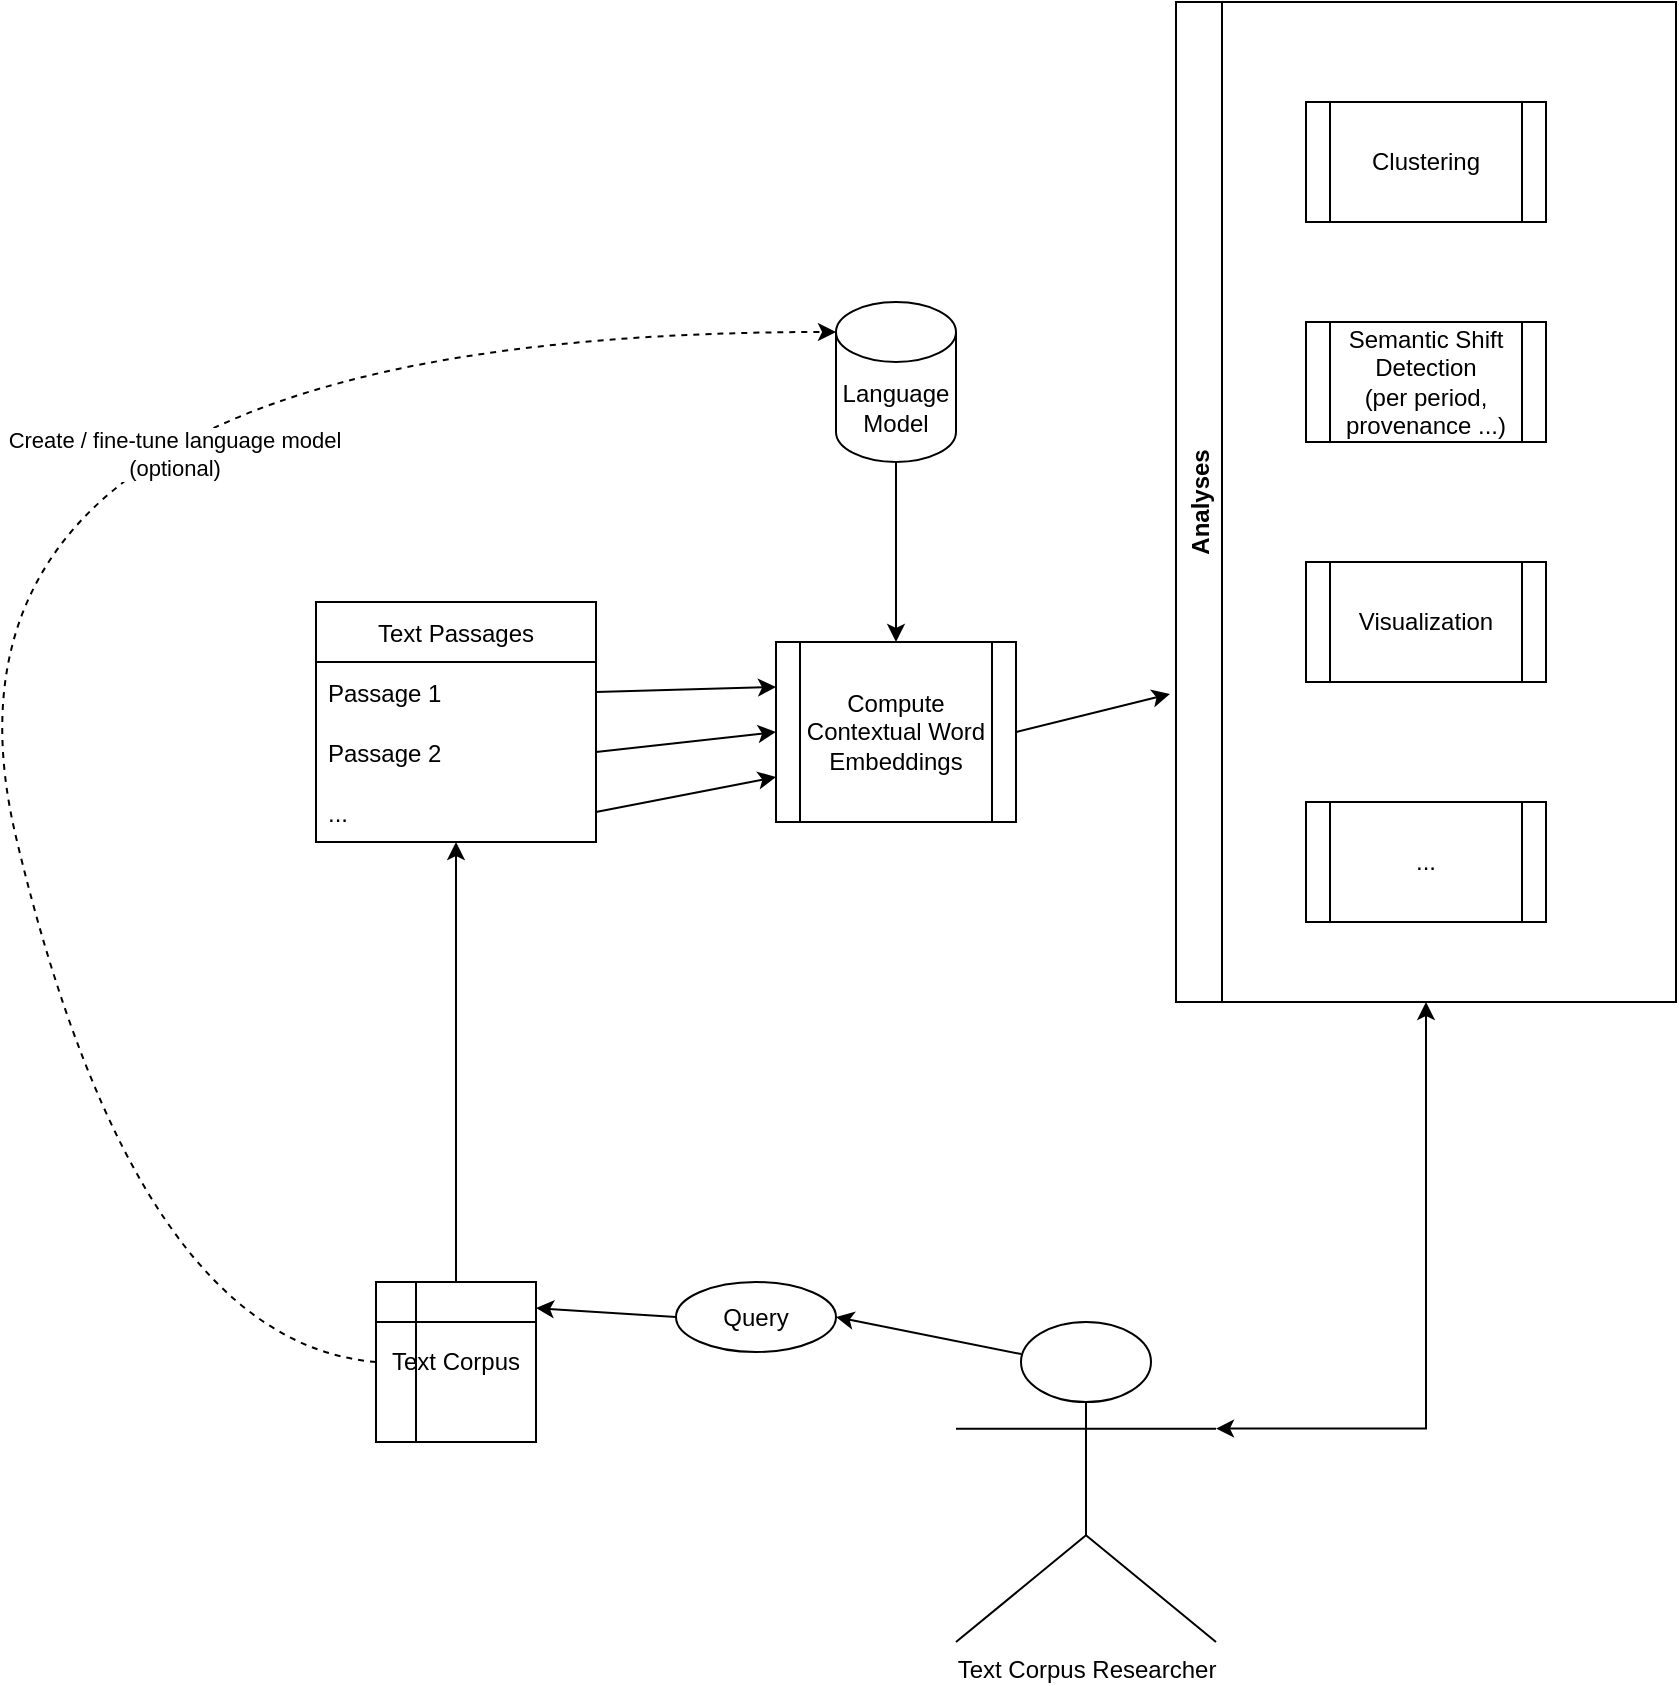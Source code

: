 <mxfile version="21.6.2" type="github">
  <diagram id="ppkrh9pIyIqRoQHjiDVh" name="Page-1">
    <mxGraphModel dx="2443.5" dy="803" grid="1" gridSize="10" guides="1" tooltips="1" connect="1" arrows="1" fold="1" page="1" pageScale="1.5" pageWidth="827" pageHeight="1169" math="0" shadow="0">
      <root>
        <mxCell id="0" />
        <mxCell id="1" parent="0" />
        <mxCell id="v1f8EHenCg5GDuktwgVY-2" value="Text Passages" style="swimlane;fontStyle=0;childLayout=stackLayout;horizontal=1;startSize=30;horizontalStack=0;resizeParent=1;resizeParentMax=0;resizeLast=0;collapsible=1;marginBottom=0;" parent="1" vertex="1">
          <mxGeometry x="80" y="370" width="140" height="120" as="geometry" />
        </mxCell>
        <mxCell id="v1f8EHenCg5GDuktwgVY-3" value="Passage 1" style="text;strokeColor=none;fillColor=none;align=left;verticalAlign=middle;spacingLeft=4;spacingRight=4;overflow=hidden;points=[[0,0.5],[1,0.5]];portConstraint=eastwest;rotatable=0;" parent="v1f8EHenCg5GDuktwgVY-2" vertex="1">
          <mxGeometry y="30" width="140" height="30" as="geometry" />
        </mxCell>
        <mxCell id="v1f8EHenCg5GDuktwgVY-4" value="Passage 2" style="text;strokeColor=none;fillColor=none;align=left;verticalAlign=middle;spacingLeft=4;spacingRight=4;overflow=hidden;points=[[0,0.5],[1,0.5]];portConstraint=eastwest;rotatable=0;" parent="v1f8EHenCg5GDuktwgVY-2" vertex="1">
          <mxGeometry y="60" width="140" height="30" as="geometry" />
        </mxCell>
        <mxCell id="v1f8EHenCg5GDuktwgVY-5" value="..." style="text;strokeColor=none;fillColor=none;align=left;verticalAlign=middle;spacingLeft=4;spacingRight=4;overflow=hidden;points=[[0,0.5],[1,0.5]];portConstraint=eastwest;rotatable=0;" parent="v1f8EHenCg5GDuktwgVY-2" vertex="1">
          <mxGeometry y="90" width="140" height="30" as="geometry" />
        </mxCell>
        <mxCell id="v1f8EHenCg5GDuktwgVY-6" value="Compute Contextual Word Embeddings" style="shape=process;whiteSpace=wrap;html=1;backgroundOutline=1;" parent="1" vertex="1">
          <mxGeometry x="310" y="390" width="120" height="90" as="geometry" />
        </mxCell>
        <mxCell id="v1f8EHenCg5GDuktwgVY-8" value="" style="endArrow=classic;html=1;rounded=0;exitX=1;exitY=0.5;exitDx=0;exitDy=0;entryX=0;entryY=0.25;entryDx=0;entryDy=0;" parent="1" source="v1f8EHenCg5GDuktwgVY-3" target="v1f8EHenCg5GDuktwgVY-6" edge="1">
          <mxGeometry width="50" height="50" relative="1" as="geometry">
            <mxPoint x="590" y="460" as="sourcePoint" />
            <mxPoint x="640" y="410" as="targetPoint" />
          </mxGeometry>
        </mxCell>
        <mxCell id="v1f8EHenCg5GDuktwgVY-9" value="" style="endArrow=classic;html=1;rounded=0;exitX=1;exitY=0.5;exitDx=0;exitDy=0;entryX=0;entryY=0.5;entryDx=0;entryDy=0;" parent="1" source="v1f8EHenCg5GDuktwgVY-4" target="v1f8EHenCg5GDuktwgVY-6" edge="1">
          <mxGeometry width="50" height="50" relative="1" as="geometry">
            <mxPoint x="230" y="415" as="sourcePoint" />
            <mxPoint x="260" y="422.5" as="targetPoint" />
          </mxGeometry>
        </mxCell>
        <mxCell id="v1f8EHenCg5GDuktwgVY-10" value="" style="endArrow=classic;html=1;rounded=0;exitX=1;exitY=0.5;exitDx=0;exitDy=0;entryX=0;entryY=0.75;entryDx=0;entryDy=0;" parent="1" source="v1f8EHenCg5GDuktwgVY-5" target="v1f8EHenCg5GDuktwgVY-6" edge="1">
          <mxGeometry width="50" height="50" relative="1" as="geometry">
            <mxPoint x="240" y="425" as="sourcePoint" />
            <mxPoint x="240" y="450" as="targetPoint" />
          </mxGeometry>
        </mxCell>
        <mxCell id="v1f8EHenCg5GDuktwgVY-15" value="Analyses" style="swimlane;horizontal=0;" parent="1" vertex="1">
          <mxGeometry x="510" y="70" width="250" height="500" as="geometry" />
        </mxCell>
        <mxCell id="v1f8EHenCg5GDuktwgVY-11" value="Clustering" style="shape=process;whiteSpace=wrap;html=1;backgroundOutline=1;" parent="v1f8EHenCg5GDuktwgVY-15" vertex="1">
          <mxGeometry x="65" y="50" width="120" height="60" as="geometry" />
        </mxCell>
        <mxCell id="v1f8EHenCg5GDuktwgVY-13" value="Visualization" style="shape=process;whiteSpace=wrap;html=1;backgroundOutline=1;" parent="v1f8EHenCg5GDuktwgVY-15" vertex="1">
          <mxGeometry x="65" y="280" width="120" height="60" as="geometry" />
        </mxCell>
        <mxCell id="v1f8EHenCg5GDuktwgVY-12" value="Semantic Shift Detection&lt;br&gt;(per period, provenance ...)" style="shape=process;whiteSpace=wrap;html=1;backgroundOutline=1;" parent="v1f8EHenCg5GDuktwgVY-15" vertex="1">
          <mxGeometry x="65" y="160" width="120" height="60" as="geometry" />
        </mxCell>
        <mxCell id="v1f8EHenCg5GDuktwgVY-16" value="..." style="shape=process;whiteSpace=wrap;html=1;backgroundOutline=1;" parent="v1f8EHenCg5GDuktwgVY-15" vertex="1">
          <mxGeometry x="65" y="400" width="120" height="60" as="geometry" />
        </mxCell>
        <mxCell id="v1f8EHenCg5GDuktwgVY-17" value="Text Corpus Researcher" style="shape=umlActor;verticalLabelPosition=bottom;verticalAlign=top;html=1;outlineConnect=0;" parent="1" vertex="1">
          <mxGeometry x="400" y="730" width="130" height="160" as="geometry" />
        </mxCell>
        <mxCell id="v1f8EHenCg5GDuktwgVY-18" value="Text Corpus" style="shape=internalStorage;whiteSpace=wrap;html=1;backgroundOutline=1;" parent="1" vertex="1">
          <mxGeometry x="110" y="710" width="80" height="80" as="geometry" />
        </mxCell>
        <mxCell id="v1f8EHenCg5GDuktwgVY-24" value="Query" style="ellipse;whiteSpace=wrap;html=1;" parent="1" vertex="1">
          <mxGeometry x="260" y="710" width="80" height="35" as="geometry" />
        </mxCell>
        <mxCell id="v1f8EHenCg5GDuktwgVY-25" value="" style="endArrow=classic;html=1;rounded=0;exitX=0.25;exitY=0.1;exitDx=0;exitDy=0;exitPerimeter=0;entryX=1;entryY=0.5;entryDx=0;entryDy=0;" parent="1" source="v1f8EHenCg5GDuktwgVY-17" target="v1f8EHenCg5GDuktwgVY-24" edge="1">
          <mxGeometry width="50" height="50" relative="1" as="geometry">
            <mxPoint x="270" y="460" as="sourcePoint" />
            <mxPoint x="320" y="410" as="targetPoint" />
          </mxGeometry>
        </mxCell>
        <mxCell id="v1f8EHenCg5GDuktwgVY-28" value="" style="endArrow=classic;html=1;rounded=0;entryX=1;entryY=0.163;entryDx=0;entryDy=0;entryPerimeter=0;exitX=0;exitY=0.5;exitDx=0;exitDy=0;" parent="1" source="v1f8EHenCg5GDuktwgVY-24" target="v1f8EHenCg5GDuktwgVY-18" edge="1">
          <mxGeometry width="50" height="50" relative="1" as="geometry">
            <mxPoint x="240" y="775" as="sourcePoint" />
            <mxPoint x="290" y="725" as="targetPoint" />
          </mxGeometry>
        </mxCell>
        <mxCell id="v1f8EHenCg5GDuktwgVY-29" value="" style="endArrow=classic;html=1;rounded=0;exitX=0.5;exitY=0;exitDx=0;exitDy=0;entryX=0.5;entryY=1;entryDx=0;entryDy=0;" parent="1" source="v1f8EHenCg5GDuktwgVY-18" target="v1f8EHenCg5GDuktwgVY-2" edge="1">
          <mxGeometry width="50" height="50" relative="1" as="geometry">
            <mxPoint x="270" y="460" as="sourcePoint" />
            <mxPoint x="320" y="410" as="targetPoint" />
          </mxGeometry>
        </mxCell>
        <mxCell id="v1f8EHenCg5GDuktwgVY-36" value="" style="endArrow=classic;html=1;rounded=0;entryX=-0.012;entryY=0.692;entryDx=0;entryDy=0;entryPerimeter=0;exitX=1;exitY=0.5;exitDx=0;exitDy=0;" parent="1" source="v1f8EHenCg5GDuktwgVY-6" target="v1f8EHenCg5GDuktwgVY-15" edge="1">
          <mxGeometry width="50" height="50" relative="1" as="geometry">
            <mxPoint x="270" y="580" as="sourcePoint" />
            <mxPoint x="320" y="530" as="targetPoint" />
          </mxGeometry>
        </mxCell>
        <mxCell id="v1f8EHenCg5GDuktwgVY-37" value="" style="endArrow=classic;html=1;rounded=0;edgeStyle=orthogonalEdgeStyle;entryX=1;entryY=0.333;entryDx=0;entryDy=0;entryPerimeter=0;startArrow=classic;startFill=1;exitX=0.5;exitY=1;exitDx=0;exitDy=0;" parent="1" source="v1f8EHenCg5GDuktwgVY-15" target="v1f8EHenCg5GDuktwgVY-17" edge="1">
          <mxGeometry width="50" height="50" relative="1" as="geometry">
            <mxPoint x="510" y="510" as="sourcePoint" />
            <mxPoint x="320" y="530" as="targetPoint" />
          </mxGeometry>
        </mxCell>
        <mxCell id="v1f8EHenCg5GDuktwgVY-38" value="Language Model" style="shape=cylinder3;whiteSpace=wrap;html=1;boundedLbl=1;backgroundOutline=1;size=15;" parent="1" vertex="1">
          <mxGeometry x="340" y="220" width="60" height="80" as="geometry" />
        </mxCell>
        <mxCell id="v1f8EHenCg5GDuktwgVY-39" value="" style="endArrow=classic;html=1;rounded=0;exitX=0.5;exitY=1;exitDx=0;exitDy=0;exitPerimeter=0;entryX=0.5;entryY=0;entryDx=0;entryDy=0;" parent="1" source="v1f8EHenCg5GDuktwgVY-38" target="v1f8EHenCg5GDuktwgVY-6" edge="1">
          <mxGeometry width="50" height="50" relative="1" as="geometry">
            <mxPoint x="180" y="440" as="sourcePoint" />
            <mxPoint x="230" y="390" as="targetPoint" />
          </mxGeometry>
        </mxCell>
        <mxCell id="v1f8EHenCg5GDuktwgVY-41" value="" style="curved=1;endArrow=classic;html=1;rounded=0;exitX=0;exitY=0.5;exitDx=0;exitDy=0;entryX=0;entryY=0;entryDx=0;entryDy=15;entryPerimeter=0;dashed=1;" parent="1" source="v1f8EHenCg5GDuktwgVY-18" target="v1f8EHenCg5GDuktwgVY-38" edge="1">
          <mxGeometry width="50" height="50" relative="1" as="geometry">
            <mxPoint x="180" y="440" as="sourcePoint" />
            <mxPoint x="230" y="390" as="targetPoint" />
            <Array as="points">
              <mxPoint x="-10" y="740" />
              <mxPoint x="-130" y="235" />
            </Array>
          </mxGeometry>
        </mxCell>
        <mxCell id="v1f8EHenCg5GDuktwgVY-42" value="Create / fine-tune language model &lt;br&gt;(optional)" style="edgeLabel;html=1;align=center;verticalAlign=middle;resizable=0;points=[];" parent="v1f8EHenCg5GDuktwgVY-41" vertex="1" connectable="0">
          <mxGeometry x="0.403" y="-61" relative="1" as="geometry">
            <mxPoint as="offset" />
          </mxGeometry>
        </mxCell>
      </root>
    </mxGraphModel>
  </diagram>
</mxfile>
